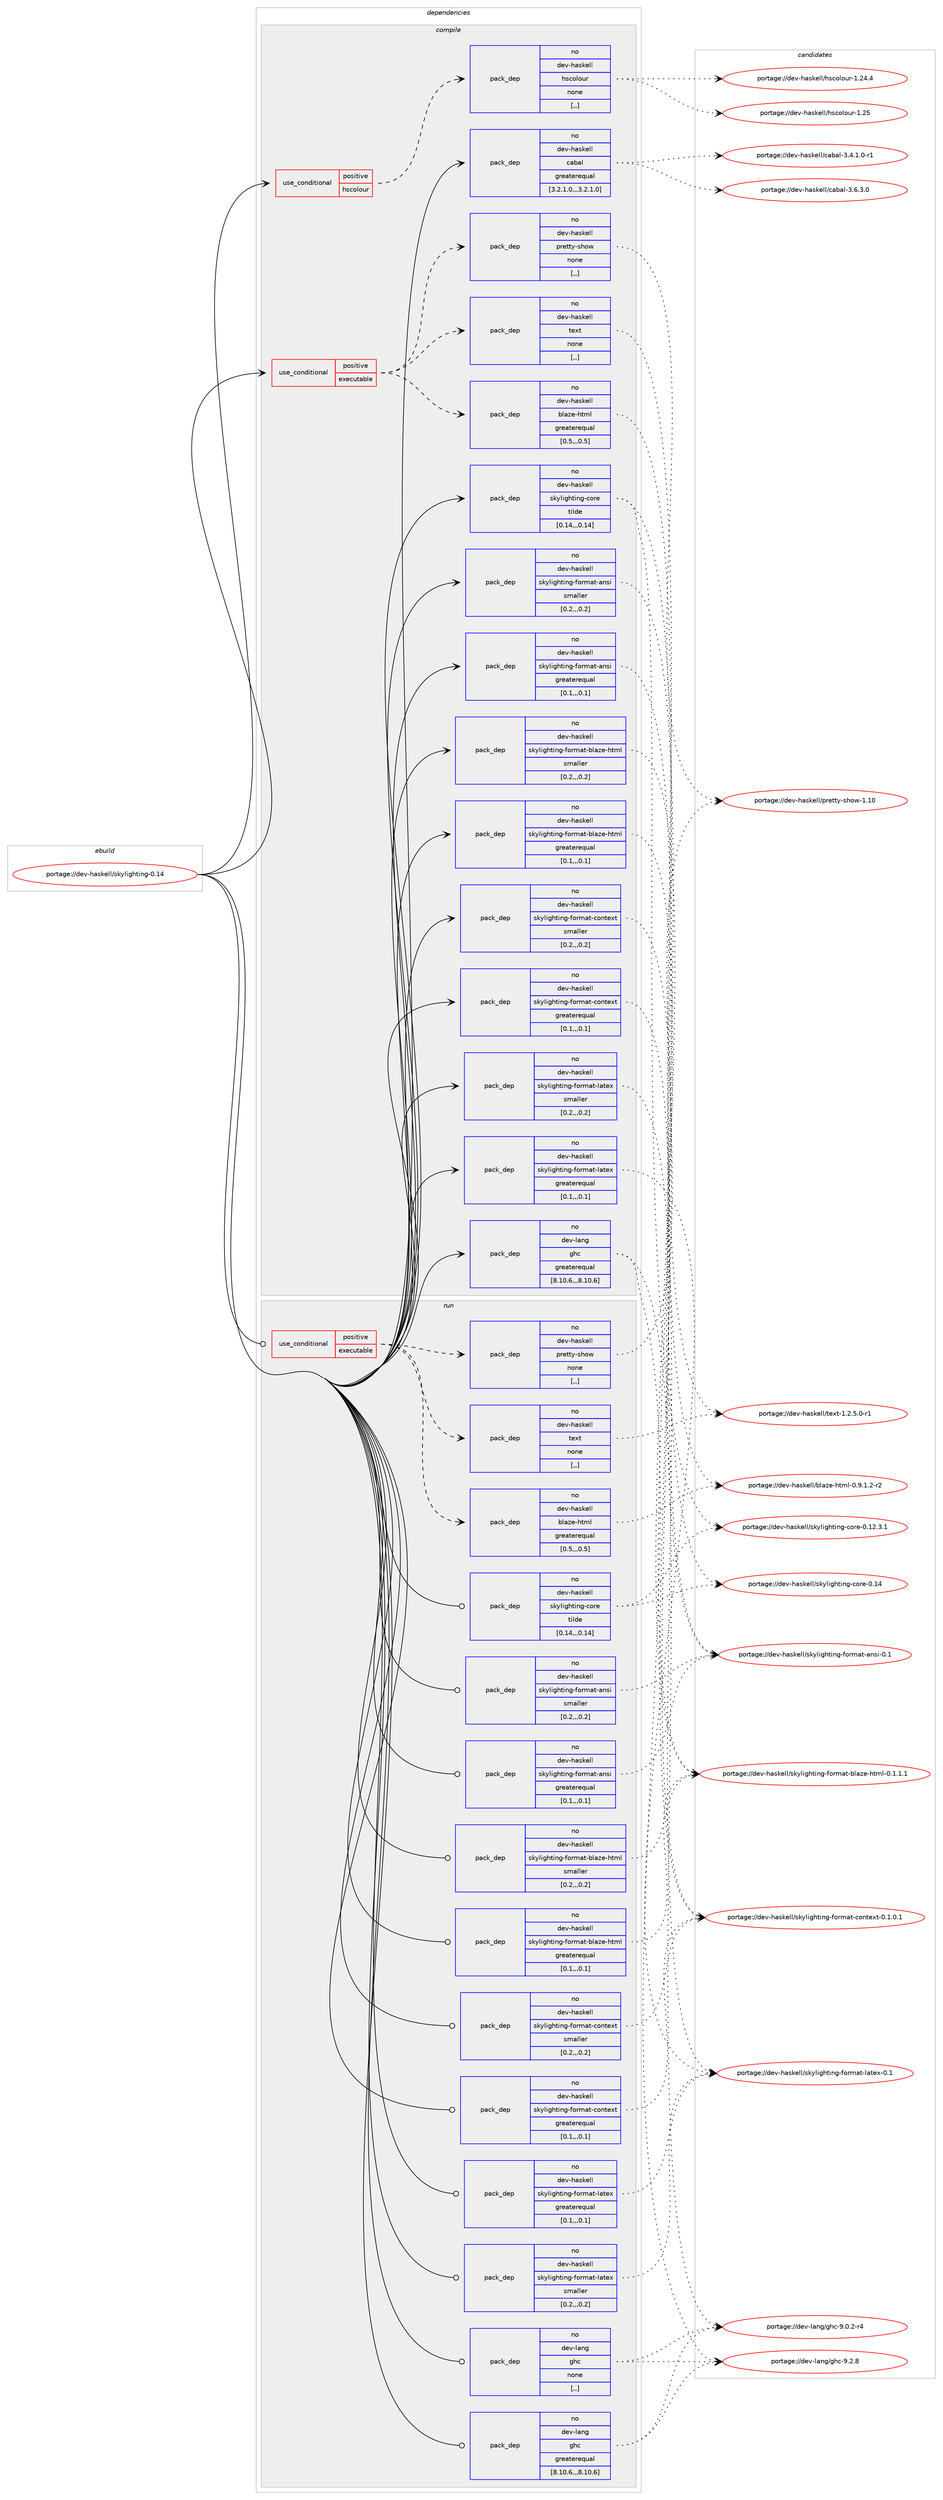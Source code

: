 digraph prolog {

# *************
# Graph options
# *************

newrank=true;
concentrate=true;
compound=true;
graph [rankdir=LR,fontname=Helvetica,fontsize=10,ranksep=1.5];#, ranksep=2.5, nodesep=0.2];
edge  [arrowhead=vee];
node  [fontname=Helvetica,fontsize=10];

# **********
# The ebuild
# **********

subgraph cluster_leftcol {
color=gray;
rank=same;
label=<<i>ebuild</i>>;
id [label="portage://dev-haskell/skylighting-0.14", color=red, width=4, href="../dev-haskell/skylighting-0.14.svg"];
}

# ****************
# The dependencies
# ****************

subgraph cluster_midcol {
color=gray;
label=<<i>dependencies</i>>;
subgraph cluster_compile {
fillcolor="#eeeeee";
style=filled;
label=<<i>compile</i>>;
subgraph cond20423 {
dependency85710 [label=<<TABLE BORDER="0" CELLBORDER="1" CELLSPACING="0" CELLPADDING="4"><TR><TD ROWSPAN="3" CELLPADDING="10">use_conditional</TD></TR><TR><TD>positive</TD></TR><TR><TD>executable</TD></TR></TABLE>>, shape=none, color=red];
subgraph pack64306 {
dependency85711 [label=<<TABLE BORDER="0" CELLBORDER="1" CELLSPACING="0" CELLPADDING="4" WIDTH="220"><TR><TD ROWSPAN="6" CELLPADDING="30">pack_dep</TD></TR><TR><TD WIDTH="110">no</TD></TR><TR><TD>dev-haskell</TD></TR><TR><TD>blaze-html</TD></TR><TR><TD>greaterequal</TD></TR><TR><TD>[0.5,,,0.5]</TD></TR></TABLE>>, shape=none, color=blue];
}
dependency85710:e -> dependency85711:w [weight=20,style="dashed",arrowhead="vee"];
subgraph pack64307 {
dependency85712 [label=<<TABLE BORDER="0" CELLBORDER="1" CELLSPACING="0" CELLPADDING="4" WIDTH="220"><TR><TD ROWSPAN="6" CELLPADDING="30">pack_dep</TD></TR><TR><TD WIDTH="110">no</TD></TR><TR><TD>dev-haskell</TD></TR><TR><TD>pretty-show</TD></TR><TR><TD>none</TD></TR><TR><TD>[,,]</TD></TR></TABLE>>, shape=none, color=blue];
}
dependency85710:e -> dependency85712:w [weight=20,style="dashed",arrowhead="vee"];
subgraph pack64308 {
dependency85713 [label=<<TABLE BORDER="0" CELLBORDER="1" CELLSPACING="0" CELLPADDING="4" WIDTH="220"><TR><TD ROWSPAN="6" CELLPADDING="30">pack_dep</TD></TR><TR><TD WIDTH="110">no</TD></TR><TR><TD>dev-haskell</TD></TR><TR><TD>text</TD></TR><TR><TD>none</TD></TR><TR><TD>[,,]</TD></TR></TABLE>>, shape=none, color=blue];
}
dependency85710:e -> dependency85713:w [weight=20,style="dashed",arrowhead="vee"];
}
id:e -> dependency85710:w [weight=20,style="solid",arrowhead="vee"];
subgraph cond20424 {
dependency85714 [label=<<TABLE BORDER="0" CELLBORDER="1" CELLSPACING="0" CELLPADDING="4"><TR><TD ROWSPAN="3" CELLPADDING="10">use_conditional</TD></TR><TR><TD>positive</TD></TR><TR><TD>hscolour</TD></TR></TABLE>>, shape=none, color=red];
subgraph pack64309 {
dependency85715 [label=<<TABLE BORDER="0" CELLBORDER="1" CELLSPACING="0" CELLPADDING="4" WIDTH="220"><TR><TD ROWSPAN="6" CELLPADDING="30">pack_dep</TD></TR><TR><TD WIDTH="110">no</TD></TR><TR><TD>dev-haskell</TD></TR><TR><TD>hscolour</TD></TR><TR><TD>none</TD></TR><TR><TD>[,,]</TD></TR></TABLE>>, shape=none, color=blue];
}
dependency85714:e -> dependency85715:w [weight=20,style="dashed",arrowhead="vee"];
}
id:e -> dependency85714:w [weight=20,style="solid",arrowhead="vee"];
subgraph pack64310 {
dependency85716 [label=<<TABLE BORDER="0" CELLBORDER="1" CELLSPACING="0" CELLPADDING="4" WIDTH="220"><TR><TD ROWSPAN="6" CELLPADDING="30">pack_dep</TD></TR><TR><TD WIDTH="110">no</TD></TR><TR><TD>dev-haskell</TD></TR><TR><TD>cabal</TD></TR><TR><TD>greaterequal</TD></TR><TR><TD>[3.2.1.0,,,3.2.1.0]</TD></TR></TABLE>>, shape=none, color=blue];
}
id:e -> dependency85716:w [weight=20,style="solid",arrowhead="vee"];
subgraph pack64311 {
dependency85717 [label=<<TABLE BORDER="0" CELLBORDER="1" CELLSPACING="0" CELLPADDING="4" WIDTH="220"><TR><TD ROWSPAN="6" CELLPADDING="30">pack_dep</TD></TR><TR><TD WIDTH="110">no</TD></TR><TR><TD>dev-haskell</TD></TR><TR><TD>skylighting-core</TD></TR><TR><TD>tilde</TD></TR><TR><TD>[0.14,,,0.14]</TD></TR></TABLE>>, shape=none, color=blue];
}
id:e -> dependency85717:w [weight=20,style="solid",arrowhead="vee"];
subgraph pack64312 {
dependency85718 [label=<<TABLE BORDER="0" CELLBORDER="1" CELLSPACING="0" CELLPADDING="4" WIDTH="220"><TR><TD ROWSPAN="6" CELLPADDING="30">pack_dep</TD></TR><TR><TD WIDTH="110">no</TD></TR><TR><TD>dev-haskell</TD></TR><TR><TD>skylighting-format-ansi</TD></TR><TR><TD>greaterequal</TD></TR><TR><TD>[0.1,,,0.1]</TD></TR></TABLE>>, shape=none, color=blue];
}
id:e -> dependency85718:w [weight=20,style="solid",arrowhead="vee"];
subgraph pack64313 {
dependency85719 [label=<<TABLE BORDER="0" CELLBORDER="1" CELLSPACING="0" CELLPADDING="4" WIDTH="220"><TR><TD ROWSPAN="6" CELLPADDING="30">pack_dep</TD></TR><TR><TD WIDTH="110">no</TD></TR><TR><TD>dev-haskell</TD></TR><TR><TD>skylighting-format-ansi</TD></TR><TR><TD>smaller</TD></TR><TR><TD>[0.2,,,0.2]</TD></TR></TABLE>>, shape=none, color=blue];
}
id:e -> dependency85719:w [weight=20,style="solid",arrowhead="vee"];
subgraph pack64314 {
dependency85720 [label=<<TABLE BORDER="0" CELLBORDER="1" CELLSPACING="0" CELLPADDING="4" WIDTH="220"><TR><TD ROWSPAN="6" CELLPADDING="30">pack_dep</TD></TR><TR><TD WIDTH="110">no</TD></TR><TR><TD>dev-haskell</TD></TR><TR><TD>skylighting-format-blaze-html</TD></TR><TR><TD>greaterequal</TD></TR><TR><TD>[0.1,,,0.1]</TD></TR></TABLE>>, shape=none, color=blue];
}
id:e -> dependency85720:w [weight=20,style="solid",arrowhead="vee"];
subgraph pack64315 {
dependency85721 [label=<<TABLE BORDER="0" CELLBORDER="1" CELLSPACING="0" CELLPADDING="4" WIDTH="220"><TR><TD ROWSPAN="6" CELLPADDING="30">pack_dep</TD></TR><TR><TD WIDTH="110">no</TD></TR><TR><TD>dev-haskell</TD></TR><TR><TD>skylighting-format-blaze-html</TD></TR><TR><TD>smaller</TD></TR><TR><TD>[0.2,,,0.2]</TD></TR></TABLE>>, shape=none, color=blue];
}
id:e -> dependency85721:w [weight=20,style="solid",arrowhead="vee"];
subgraph pack64316 {
dependency85722 [label=<<TABLE BORDER="0" CELLBORDER="1" CELLSPACING="0" CELLPADDING="4" WIDTH="220"><TR><TD ROWSPAN="6" CELLPADDING="30">pack_dep</TD></TR><TR><TD WIDTH="110">no</TD></TR><TR><TD>dev-haskell</TD></TR><TR><TD>skylighting-format-context</TD></TR><TR><TD>greaterequal</TD></TR><TR><TD>[0.1,,,0.1]</TD></TR></TABLE>>, shape=none, color=blue];
}
id:e -> dependency85722:w [weight=20,style="solid",arrowhead="vee"];
subgraph pack64317 {
dependency85723 [label=<<TABLE BORDER="0" CELLBORDER="1" CELLSPACING="0" CELLPADDING="4" WIDTH="220"><TR><TD ROWSPAN="6" CELLPADDING="30">pack_dep</TD></TR><TR><TD WIDTH="110">no</TD></TR><TR><TD>dev-haskell</TD></TR><TR><TD>skylighting-format-context</TD></TR><TR><TD>smaller</TD></TR><TR><TD>[0.2,,,0.2]</TD></TR></TABLE>>, shape=none, color=blue];
}
id:e -> dependency85723:w [weight=20,style="solid",arrowhead="vee"];
subgraph pack64318 {
dependency85724 [label=<<TABLE BORDER="0" CELLBORDER="1" CELLSPACING="0" CELLPADDING="4" WIDTH="220"><TR><TD ROWSPAN="6" CELLPADDING="30">pack_dep</TD></TR><TR><TD WIDTH="110">no</TD></TR><TR><TD>dev-haskell</TD></TR><TR><TD>skylighting-format-latex</TD></TR><TR><TD>greaterequal</TD></TR><TR><TD>[0.1,,,0.1]</TD></TR></TABLE>>, shape=none, color=blue];
}
id:e -> dependency85724:w [weight=20,style="solid",arrowhead="vee"];
subgraph pack64319 {
dependency85725 [label=<<TABLE BORDER="0" CELLBORDER="1" CELLSPACING="0" CELLPADDING="4" WIDTH="220"><TR><TD ROWSPAN="6" CELLPADDING="30">pack_dep</TD></TR><TR><TD WIDTH="110">no</TD></TR><TR><TD>dev-haskell</TD></TR><TR><TD>skylighting-format-latex</TD></TR><TR><TD>smaller</TD></TR><TR><TD>[0.2,,,0.2]</TD></TR></TABLE>>, shape=none, color=blue];
}
id:e -> dependency85725:w [weight=20,style="solid",arrowhead="vee"];
subgraph pack64320 {
dependency85726 [label=<<TABLE BORDER="0" CELLBORDER="1" CELLSPACING="0" CELLPADDING="4" WIDTH="220"><TR><TD ROWSPAN="6" CELLPADDING="30">pack_dep</TD></TR><TR><TD WIDTH="110">no</TD></TR><TR><TD>dev-lang</TD></TR><TR><TD>ghc</TD></TR><TR><TD>greaterequal</TD></TR><TR><TD>[8.10.6,,,8.10.6]</TD></TR></TABLE>>, shape=none, color=blue];
}
id:e -> dependency85726:w [weight=20,style="solid",arrowhead="vee"];
}
subgraph cluster_compileandrun {
fillcolor="#eeeeee";
style=filled;
label=<<i>compile and run</i>>;
}
subgraph cluster_run {
fillcolor="#eeeeee";
style=filled;
label=<<i>run</i>>;
subgraph cond20425 {
dependency85727 [label=<<TABLE BORDER="0" CELLBORDER="1" CELLSPACING="0" CELLPADDING="4"><TR><TD ROWSPAN="3" CELLPADDING="10">use_conditional</TD></TR><TR><TD>positive</TD></TR><TR><TD>executable</TD></TR></TABLE>>, shape=none, color=red];
subgraph pack64321 {
dependency85728 [label=<<TABLE BORDER="0" CELLBORDER="1" CELLSPACING="0" CELLPADDING="4" WIDTH="220"><TR><TD ROWSPAN="6" CELLPADDING="30">pack_dep</TD></TR><TR><TD WIDTH="110">no</TD></TR><TR><TD>dev-haskell</TD></TR><TR><TD>blaze-html</TD></TR><TR><TD>greaterequal</TD></TR><TR><TD>[0.5,,,0.5]</TD></TR></TABLE>>, shape=none, color=blue];
}
dependency85727:e -> dependency85728:w [weight=20,style="dashed",arrowhead="vee"];
subgraph pack64322 {
dependency85729 [label=<<TABLE BORDER="0" CELLBORDER="1" CELLSPACING="0" CELLPADDING="4" WIDTH="220"><TR><TD ROWSPAN="6" CELLPADDING="30">pack_dep</TD></TR><TR><TD WIDTH="110">no</TD></TR><TR><TD>dev-haskell</TD></TR><TR><TD>pretty-show</TD></TR><TR><TD>none</TD></TR><TR><TD>[,,]</TD></TR></TABLE>>, shape=none, color=blue];
}
dependency85727:e -> dependency85729:w [weight=20,style="dashed",arrowhead="vee"];
subgraph pack64323 {
dependency85730 [label=<<TABLE BORDER="0" CELLBORDER="1" CELLSPACING="0" CELLPADDING="4" WIDTH="220"><TR><TD ROWSPAN="6" CELLPADDING="30">pack_dep</TD></TR><TR><TD WIDTH="110">no</TD></TR><TR><TD>dev-haskell</TD></TR><TR><TD>text</TD></TR><TR><TD>none</TD></TR><TR><TD>[,,]</TD></TR></TABLE>>, shape=none, color=blue];
}
dependency85727:e -> dependency85730:w [weight=20,style="dashed",arrowhead="vee"];
}
id:e -> dependency85727:w [weight=20,style="solid",arrowhead="odot"];
subgraph pack64324 {
dependency85731 [label=<<TABLE BORDER="0" CELLBORDER="1" CELLSPACING="0" CELLPADDING="4" WIDTH="220"><TR><TD ROWSPAN="6" CELLPADDING="30">pack_dep</TD></TR><TR><TD WIDTH="110">no</TD></TR><TR><TD>dev-haskell</TD></TR><TR><TD>skylighting-core</TD></TR><TR><TD>tilde</TD></TR><TR><TD>[0.14,,,0.14]</TD></TR></TABLE>>, shape=none, color=blue];
}
id:e -> dependency85731:w [weight=20,style="solid",arrowhead="odot"];
subgraph pack64325 {
dependency85732 [label=<<TABLE BORDER="0" CELLBORDER="1" CELLSPACING="0" CELLPADDING="4" WIDTH="220"><TR><TD ROWSPAN="6" CELLPADDING="30">pack_dep</TD></TR><TR><TD WIDTH="110">no</TD></TR><TR><TD>dev-haskell</TD></TR><TR><TD>skylighting-format-ansi</TD></TR><TR><TD>greaterequal</TD></TR><TR><TD>[0.1,,,0.1]</TD></TR></TABLE>>, shape=none, color=blue];
}
id:e -> dependency85732:w [weight=20,style="solid",arrowhead="odot"];
subgraph pack64326 {
dependency85733 [label=<<TABLE BORDER="0" CELLBORDER="1" CELLSPACING="0" CELLPADDING="4" WIDTH="220"><TR><TD ROWSPAN="6" CELLPADDING="30">pack_dep</TD></TR><TR><TD WIDTH="110">no</TD></TR><TR><TD>dev-haskell</TD></TR><TR><TD>skylighting-format-ansi</TD></TR><TR><TD>smaller</TD></TR><TR><TD>[0.2,,,0.2]</TD></TR></TABLE>>, shape=none, color=blue];
}
id:e -> dependency85733:w [weight=20,style="solid",arrowhead="odot"];
subgraph pack64327 {
dependency85734 [label=<<TABLE BORDER="0" CELLBORDER="1" CELLSPACING="0" CELLPADDING="4" WIDTH="220"><TR><TD ROWSPAN="6" CELLPADDING="30">pack_dep</TD></TR><TR><TD WIDTH="110">no</TD></TR><TR><TD>dev-haskell</TD></TR><TR><TD>skylighting-format-blaze-html</TD></TR><TR><TD>greaterequal</TD></TR><TR><TD>[0.1,,,0.1]</TD></TR></TABLE>>, shape=none, color=blue];
}
id:e -> dependency85734:w [weight=20,style="solid",arrowhead="odot"];
subgraph pack64328 {
dependency85735 [label=<<TABLE BORDER="0" CELLBORDER="1" CELLSPACING="0" CELLPADDING="4" WIDTH="220"><TR><TD ROWSPAN="6" CELLPADDING="30">pack_dep</TD></TR><TR><TD WIDTH="110">no</TD></TR><TR><TD>dev-haskell</TD></TR><TR><TD>skylighting-format-blaze-html</TD></TR><TR><TD>smaller</TD></TR><TR><TD>[0.2,,,0.2]</TD></TR></TABLE>>, shape=none, color=blue];
}
id:e -> dependency85735:w [weight=20,style="solid",arrowhead="odot"];
subgraph pack64329 {
dependency85736 [label=<<TABLE BORDER="0" CELLBORDER="1" CELLSPACING="0" CELLPADDING="4" WIDTH="220"><TR><TD ROWSPAN="6" CELLPADDING="30">pack_dep</TD></TR><TR><TD WIDTH="110">no</TD></TR><TR><TD>dev-haskell</TD></TR><TR><TD>skylighting-format-context</TD></TR><TR><TD>greaterequal</TD></TR><TR><TD>[0.1,,,0.1]</TD></TR></TABLE>>, shape=none, color=blue];
}
id:e -> dependency85736:w [weight=20,style="solid",arrowhead="odot"];
subgraph pack64330 {
dependency85737 [label=<<TABLE BORDER="0" CELLBORDER="1" CELLSPACING="0" CELLPADDING="4" WIDTH="220"><TR><TD ROWSPAN="6" CELLPADDING="30">pack_dep</TD></TR><TR><TD WIDTH="110">no</TD></TR><TR><TD>dev-haskell</TD></TR><TR><TD>skylighting-format-context</TD></TR><TR><TD>smaller</TD></TR><TR><TD>[0.2,,,0.2]</TD></TR></TABLE>>, shape=none, color=blue];
}
id:e -> dependency85737:w [weight=20,style="solid",arrowhead="odot"];
subgraph pack64331 {
dependency85738 [label=<<TABLE BORDER="0" CELLBORDER="1" CELLSPACING="0" CELLPADDING="4" WIDTH="220"><TR><TD ROWSPAN="6" CELLPADDING="30">pack_dep</TD></TR><TR><TD WIDTH="110">no</TD></TR><TR><TD>dev-haskell</TD></TR><TR><TD>skylighting-format-latex</TD></TR><TR><TD>greaterequal</TD></TR><TR><TD>[0.1,,,0.1]</TD></TR></TABLE>>, shape=none, color=blue];
}
id:e -> dependency85738:w [weight=20,style="solid",arrowhead="odot"];
subgraph pack64332 {
dependency85739 [label=<<TABLE BORDER="0" CELLBORDER="1" CELLSPACING="0" CELLPADDING="4" WIDTH="220"><TR><TD ROWSPAN="6" CELLPADDING="30">pack_dep</TD></TR><TR><TD WIDTH="110">no</TD></TR><TR><TD>dev-haskell</TD></TR><TR><TD>skylighting-format-latex</TD></TR><TR><TD>smaller</TD></TR><TR><TD>[0.2,,,0.2]</TD></TR></TABLE>>, shape=none, color=blue];
}
id:e -> dependency85739:w [weight=20,style="solid",arrowhead="odot"];
subgraph pack64333 {
dependency85740 [label=<<TABLE BORDER="0" CELLBORDER="1" CELLSPACING="0" CELLPADDING="4" WIDTH="220"><TR><TD ROWSPAN="6" CELLPADDING="30">pack_dep</TD></TR><TR><TD WIDTH="110">no</TD></TR><TR><TD>dev-lang</TD></TR><TR><TD>ghc</TD></TR><TR><TD>greaterequal</TD></TR><TR><TD>[8.10.6,,,8.10.6]</TD></TR></TABLE>>, shape=none, color=blue];
}
id:e -> dependency85740:w [weight=20,style="solid",arrowhead="odot"];
subgraph pack64334 {
dependency85741 [label=<<TABLE BORDER="0" CELLBORDER="1" CELLSPACING="0" CELLPADDING="4" WIDTH="220"><TR><TD ROWSPAN="6" CELLPADDING="30">pack_dep</TD></TR><TR><TD WIDTH="110">no</TD></TR><TR><TD>dev-lang</TD></TR><TR><TD>ghc</TD></TR><TR><TD>none</TD></TR><TR><TD>[,,]</TD></TR></TABLE>>, shape=none, color=blue];
}
id:e -> dependency85741:w [weight=20,style="solid",arrowhead="odot"];
}
}

# **************
# The candidates
# **************

subgraph cluster_choices {
rank=same;
color=gray;
label=<<i>candidates</i>>;

subgraph choice64306 {
color=black;
nodesep=1;
choice10010111845104971151071011081084798108971221014510411610910845484657464946504511450 [label="portage://dev-haskell/blaze-html-0.9.1.2-r2", color=red, width=4,href="../dev-haskell/blaze-html-0.9.1.2-r2.svg"];
dependency85711:e -> choice10010111845104971151071011081084798108971221014510411610910845484657464946504511450:w [style=dotted,weight="100"];
}
subgraph choice64307 {
color=black;
nodesep=1;
choice100101118451049711510710110810847112114101116116121451151041111194549464948 [label="portage://dev-haskell/pretty-show-1.10", color=red, width=4,href="../dev-haskell/pretty-show-1.10.svg"];
dependency85712:e -> choice100101118451049711510710110810847112114101116116121451151041111194549464948:w [style=dotted,weight="100"];
}
subgraph choice64308 {
color=black;
nodesep=1;
choice10010111845104971151071011081084711610112011645494650465346484511449 [label="portage://dev-haskell/text-1.2.5.0-r1", color=red, width=4,href="../dev-haskell/text-1.2.5.0-r1.svg"];
dependency85713:e -> choice10010111845104971151071011081084711610112011645494650465346484511449:w [style=dotted,weight="100"];
}
subgraph choice64309 {
color=black;
nodesep=1;
choice1001011184510497115107101108108471041159911110811111711445494650524652 [label="portage://dev-haskell/hscolour-1.24.4", color=red, width=4,href="../dev-haskell/hscolour-1.24.4.svg"];
choice100101118451049711510710110810847104115991111081111171144549465053 [label="portage://dev-haskell/hscolour-1.25", color=red, width=4,href="../dev-haskell/hscolour-1.25.svg"];
dependency85715:e -> choice1001011184510497115107101108108471041159911110811111711445494650524652:w [style=dotted,weight="100"];
dependency85715:e -> choice100101118451049711510710110810847104115991111081111171144549465053:w [style=dotted,weight="100"];
}
subgraph choice64310 {
color=black;
nodesep=1;
choice1001011184510497115107101108108479997989710845514652464946484511449 [label="portage://dev-haskell/cabal-3.4.1.0-r1", color=red, width=4,href="../dev-haskell/cabal-3.4.1.0-r1.svg"];
choice100101118451049711510710110810847999798971084551465446514648 [label="portage://dev-haskell/cabal-3.6.3.0", color=red, width=4,href="../dev-haskell/cabal-3.6.3.0.svg"];
dependency85716:e -> choice1001011184510497115107101108108479997989710845514652464946484511449:w [style=dotted,weight="100"];
dependency85716:e -> choice100101118451049711510710110810847999798971084551465446514648:w [style=dotted,weight="100"];
}
subgraph choice64311 {
color=black;
nodesep=1;
choice1001011184510497115107101108108471151071211081051031041161051101034599111114101454846495046514649 [label="portage://dev-haskell/skylighting-core-0.12.3.1", color=red, width=4,href="../dev-haskell/skylighting-core-0.12.3.1.svg"];
choice10010111845104971151071011081084711510712110810510310411610511010345991111141014548464952 [label="portage://dev-haskell/skylighting-core-0.14", color=red, width=4,href="../dev-haskell/skylighting-core-0.14.svg"];
dependency85717:e -> choice1001011184510497115107101108108471151071211081051031041161051101034599111114101454846495046514649:w [style=dotted,weight="100"];
dependency85717:e -> choice10010111845104971151071011081084711510712110810510310411610511010345991111141014548464952:w [style=dotted,weight="100"];
}
subgraph choice64312 {
color=black;
nodesep=1;
choice1001011184510497115107101108108471151071211081051031041161051101034510211111410997116459711011510545484649 [label="portage://dev-haskell/skylighting-format-ansi-0.1", color=red, width=4,href="../dev-haskell/skylighting-format-ansi-0.1.svg"];
dependency85718:e -> choice1001011184510497115107101108108471151071211081051031041161051101034510211111410997116459711011510545484649:w [style=dotted,weight="100"];
}
subgraph choice64313 {
color=black;
nodesep=1;
choice1001011184510497115107101108108471151071211081051031041161051101034510211111410997116459711011510545484649 [label="portage://dev-haskell/skylighting-format-ansi-0.1", color=red, width=4,href="../dev-haskell/skylighting-format-ansi-0.1.svg"];
dependency85719:e -> choice1001011184510497115107101108108471151071211081051031041161051101034510211111410997116459711011510545484649:w [style=dotted,weight="100"];
}
subgraph choice64314 {
color=black;
nodesep=1;
choice1001011184510497115107101108108471151071211081051031041161051101034510211111410997116459810897122101451041161091084548464946494649 [label="portage://dev-haskell/skylighting-format-blaze-html-0.1.1.1", color=red, width=4,href="../dev-haskell/skylighting-format-blaze-html-0.1.1.1.svg"];
dependency85720:e -> choice1001011184510497115107101108108471151071211081051031041161051101034510211111410997116459810897122101451041161091084548464946494649:w [style=dotted,weight="100"];
}
subgraph choice64315 {
color=black;
nodesep=1;
choice1001011184510497115107101108108471151071211081051031041161051101034510211111410997116459810897122101451041161091084548464946494649 [label="portage://dev-haskell/skylighting-format-blaze-html-0.1.1.1", color=red, width=4,href="../dev-haskell/skylighting-format-blaze-html-0.1.1.1.svg"];
dependency85721:e -> choice1001011184510497115107101108108471151071211081051031041161051101034510211111410997116459810897122101451041161091084548464946494649:w [style=dotted,weight="100"];
}
subgraph choice64316 {
color=black;
nodesep=1;
choice100101118451049711510710110810847115107121108105103104116105110103451021111141099711645991111101161011201164548464946484649 [label="portage://dev-haskell/skylighting-format-context-0.1.0.1", color=red, width=4,href="../dev-haskell/skylighting-format-context-0.1.0.1.svg"];
dependency85722:e -> choice100101118451049711510710110810847115107121108105103104116105110103451021111141099711645991111101161011201164548464946484649:w [style=dotted,weight="100"];
}
subgraph choice64317 {
color=black;
nodesep=1;
choice100101118451049711510710110810847115107121108105103104116105110103451021111141099711645991111101161011201164548464946484649 [label="portage://dev-haskell/skylighting-format-context-0.1.0.1", color=red, width=4,href="../dev-haskell/skylighting-format-context-0.1.0.1.svg"];
dependency85723:e -> choice100101118451049711510710110810847115107121108105103104116105110103451021111141099711645991111101161011201164548464946484649:w [style=dotted,weight="100"];
}
subgraph choice64318 {
color=black;
nodesep=1;
choice1001011184510497115107101108108471151071211081051031041161051101034510211111410997116451089711610112045484649 [label="portage://dev-haskell/skylighting-format-latex-0.1", color=red, width=4,href="../dev-haskell/skylighting-format-latex-0.1.svg"];
dependency85724:e -> choice1001011184510497115107101108108471151071211081051031041161051101034510211111410997116451089711610112045484649:w [style=dotted,weight="100"];
}
subgraph choice64319 {
color=black;
nodesep=1;
choice1001011184510497115107101108108471151071211081051031041161051101034510211111410997116451089711610112045484649 [label="portage://dev-haskell/skylighting-format-latex-0.1", color=red, width=4,href="../dev-haskell/skylighting-format-latex-0.1.svg"];
dependency85725:e -> choice1001011184510497115107101108108471151071211081051031041161051101034510211111410997116451089711610112045484649:w [style=dotted,weight="100"];
}
subgraph choice64320 {
color=black;
nodesep=1;
choice100101118451089711010347103104994557464846504511452 [label="portage://dev-lang/ghc-9.0.2-r4", color=red, width=4,href="../dev-lang/ghc-9.0.2-r4.svg"];
choice10010111845108971101034710310499455746504656 [label="portage://dev-lang/ghc-9.2.8", color=red, width=4,href="../dev-lang/ghc-9.2.8.svg"];
dependency85726:e -> choice100101118451089711010347103104994557464846504511452:w [style=dotted,weight="100"];
dependency85726:e -> choice10010111845108971101034710310499455746504656:w [style=dotted,weight="100"];
}
subgraph choice64321 {
color=black;
nodesep=1;
choice10010111845104971151071011081084798108971221014510411610910845484657464946504511450 [label="portage://dev-haskell/blaze-html-0.9.1.2-r2", color=red, width=4,href="../dev-haskell/blaze-html-0.9.1.2-r2.svg"];
dependency85728:e -> choice10010111845104971151071011081084798108971221014510411610910845484657464946504511450:w [style=dotted,weight="100"];
}
subgraph choice64322 {
color=black;
nodesep=1;
choice100101118451049711510710110810847112114101116116121451151041111194549464948 [label="portage://dev-haskell/pretty-show-1.10", color=red, width=4,href="../dev-haskell/pretty-show-1.10.svg"];
dependency85729:e -> choice100101118451049711510710110810847112114101116116121451151041111194549464948:w [style=dotted,weight="100"];
}
subgraph choice64323 {
color=black;
nodesep=1;
choice10010111845104971151071011081084711610112011645494650465346484511449 [label="portage://dev-haskell/text-1.2.5.0-r1", color=red, width=4,href="../dev-haskell/text-1.2.5.0-r1.svg"];
dependency85730:e -> choice10010111845104971151071011081084711610112011645494650465346484511449:w [style=dotted,weight="100"];
}
subgraph choice64324 {
color=black;
nodesep=1;
choice1001011184510497115107101108108471151071211081051031041161051101034599111114101454846495046514649 [label="portage://dev-haskell/skylighting-core-0.12.3.1", color=red, width=4,href="../dev-haskell/skylighting-core-0.12.3.1.svg"];
choice10010111845104971151071011081084711510712110810510310411610511010345991111141014548464952 [label="portage://dev-haskell/skylighting-core-0.14", color=red, width=4,href="../dev-haskell/skylighting-core-0.14.svg"];
dependency85731:e -> choice1001011184510497115107101108108471151071211081051031041161051101034599111114101454846495046514649:w [style=dotted,weight="100"];
dependency85731:e -> choice10010111845104971151071011081084711510712110810510310411610511010345991111141014548464952:w [style=dotted,weight="100"];
}
subgraph choice64325 {
color=black;
nodesep=1;
choice1001011184510497115107101108108471151071211081051031041161051101034510211111410997116459711011510545484649 [label="portage://dev-haskell/skylighting-format-ansi-0.1", color=red, width=4,href="../dev-haskell/skylighting-format-ansi-0.1.svg"];
dependency85732:e -> choice1001011184510497115107101108108471151071211081051031041161051101034510211111410997116459711011510545484649:w [style=dotted,weight="100"];
}
subgraph choice64326 {
color=black;
nodesep=1;
choice1001011184510497115107101108108471151071211081051031041161051101034510211111410997116459711011510545484649 [label="portage://dev-haskell/skylighting-format-ansi-0.1", color=red, width=4,href="../dev-haskell/skylighting-format-ansi-0.1.svg"];
dependency85733:e -> choice1001011184510497115107101108108471151071211081051031041161051101034510211111410997116459711011510545484649:w [style=dotted,weight="100"];
}
subgraph choice64327 {
color=black;
nodesep=1;
choice1001011184510497115107101108108471151071211081051031041161051101034510211111410997116459810897122101451041161091084548464946494649 [label="portage://dev-haskell/skylighting-format-blaze-html-0.1.1.1", color=red, width=4,href="../dev-haskell/skylighting-format-blaze-html-0.1.1.1.svg"];
dependency85734:e -> choice1001011184510497115107101108108471151071211081051031041161051101034510211111410997116459810897122101451041161091084548464946494649:w [style=dotted,weight="100"];
}
subgraph choice64328 {
color=black;
nodesep=1;
choice1001011184510497115107101108108471151071211081051031041161051101034510211111410997116459810897122101451041161091084548464946494649 [label="portage://dev-haskell/skylighting-format-blaze-html-0.1.1.1", color=red, width=4,href="../dev-haskell/skylighting-format-blaze-html-0.1.1.1.svg"];
dependency85735:e -> choice1001011184510497115107101108108471151071211081051031041161051101034510211111410997116459810897122101451041161091084548464946494649:w [style=dotted,weight="100"];
}
subgraph choice64329 {
color=black;
nodesep=1;
choice100101118451049711510710110810847115107121108105103104116105110103451021111141099711645991111101161011201164548464946484649 [label="portage://dev-haskell/skylighting-format-context-0.1.0.1", color=red, width=4,href="../dev-haskell/skylighting-format-context-0.1.0.1.svg"];
dependency85736:e -> choice100101118451049711510710110810847115107121108105103104116105110103451021111141099711645991111101161011201164548464946484649:w [style=dotted,weight="100"];
}
subgraph choice64330 {
color=black;
nodesep=1;
choice100101118451049711510710110810847115107121108105103104116105110103451021111141099711645991111101161011201164548464946484649 [label="portage://dev-haskell/skylighting-format-context-0.1.0.1", color=red, width=4,href="../dev-haskell/skylighting-format-context-0.1.0.1.svg"];
dependency85737:e -> choice100101118451049711510710110810847115107121108105103104116105110103451021111141099711645991111101161011201164548464946484649:w [style=dotted,weight="100"];
}
subgraph choice64331 {
color=black;
nodesep=1;
choice1001011184510497115107101108108471151071211081051031041161051101034510211111410997116451089711610112045484649 [label="portage://dev-haskell/skylighting-format-latex-0.1", color=red, width=4,href="../dev-haskell/skylighting-format-latex-0.1.svg"];
dependency85738:e -> choice1001011184510497115107101108108471151071211081051031041161051101034510211111410997116451089711610112045484649:w [style=dotted,weight="100"];
}
subgraph choice64332 {
color=black;
nodesep=1;
choice1001011184510497115107101108108471151071211081051031041161051101034510211111410997116451089711610112045484649 [label="portage://dev-haskell/skylighting-format-latex-0.1", color=red, width=4,href="../dev-haskell/skylighting-format-latex-0.1.svg"];
dependency85739:e -> choice1001011184510497115107101108108471151071211081051031041161051101034510211111410997116451089711610112045484649:w [style=dotted,weight="100"];
}
subgraph choice64333 {
color=black;
nodesep=1;
choice100101118451089711010347103104994557464846504511452 [label="portage://dev-lang/ghc-9.0.2-r4", color=red, width=4,href="../dev-lang/ghc-9.0.2-r4.svg"];
choice10010111845108971101034710310499455746504656 [label="portage://dev-lang/ghc-9.2.8", color=red, width=4,href="../dev-lang/ghc-9.2.8.svg"];
dependency85740:e -> choice100101118451089711010347103104994557464846504511452:w [style=dotted,weight="100"];
dependency85740:e -> choice10010111845108971101034710310499455746504656:w [style=dotted,weight="100"];
}
subgraph choice64334 {
color=black;
nodesep=1;
choice100101118451089711010347103104994557464846504511452 [label="portage://dev-lang/ghc-9.0.2-r4", color=red, width=4,href="../dev-lang/ghc-9.0.2-r4.svg"];
choice10010111845108971101034710310499455746504656 [label="portage://dev-lang/ghc-9.2.8", color=red, width=4,href="../dev-lang/ghc-9.2.8.svg"];
dependency85741:e -> choice100101118451089711010347103104994557464846504511452:w [style=dotted,weight="100"];
dependency85741:e -> choice10010111845108971101034710310499455746504656:w [style=dotted,weight="100"];
}
}

}
